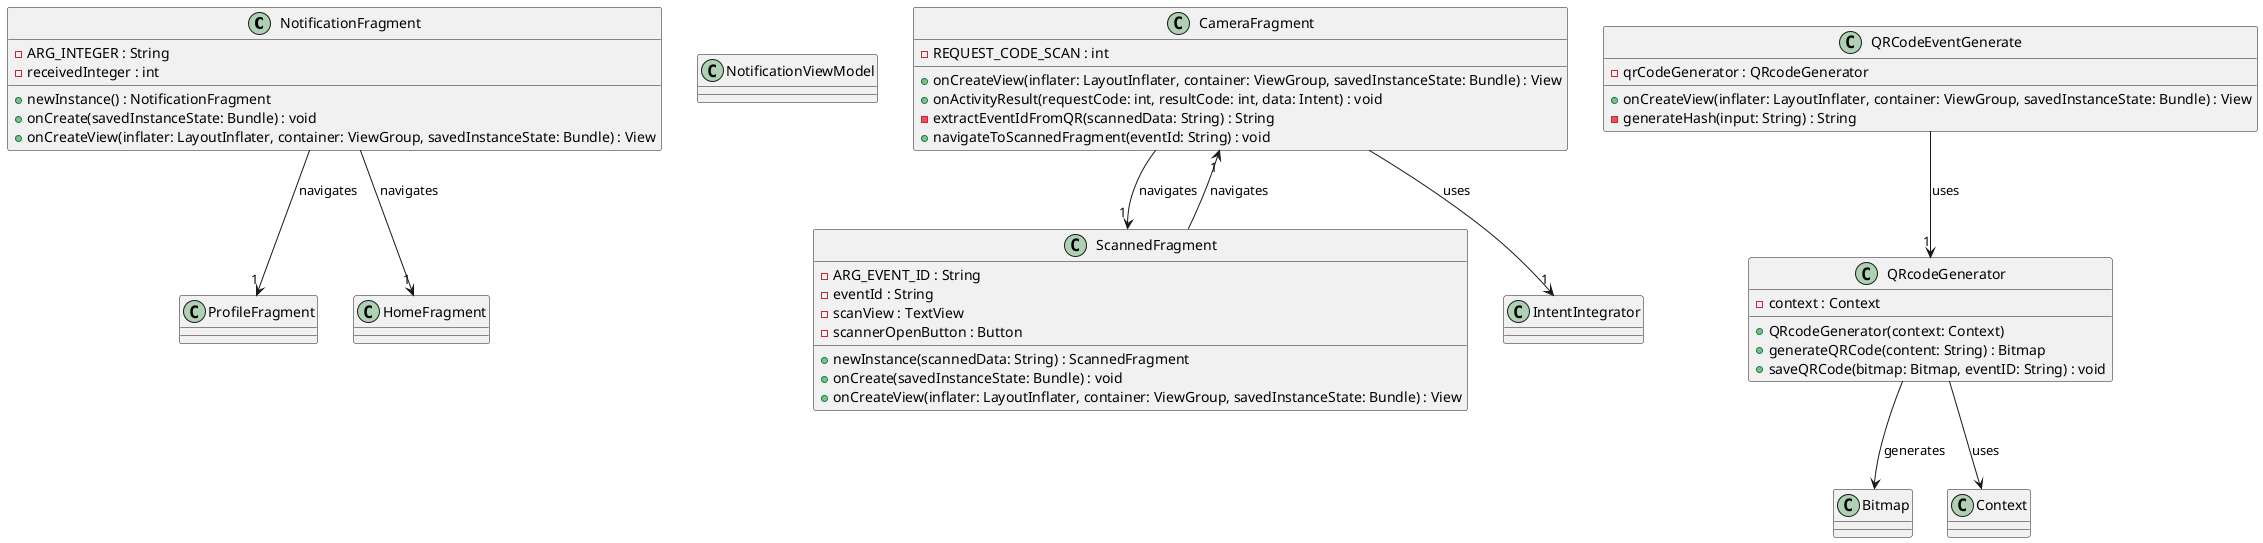 @startuml
class NotificationFragment {
    - ARG_INTEGER : String
    - receivedInteger : int
    + newInstance() : NotificationFragment
    + onCreate(savedInstanceState: Bundle) : void
    + onCreateView(inflater: LayoutInflater, container: ViewGroup, savedInstanceState: Bundle) : View
}

class NotificationViewModel {
}

class CameraFragment {
    - REQUEST_CODE_SCAN : int
    + onCreateView(inflater: LayoutInflater, container: ViewGroup, savedInstanceState: Bundle) : View
    + onActivityResult(requestCode: int, resultCode: int, data: Intent) : void
    - extractEventIdFromQR(scannedData: String) : String
    + navigateToScannedFragment(eventId: String) : void
}

class QRCodeEventGenerate {
    - qrCodeGenerator : QRcodeGenerator
    + onCreateView(inflater: LayoutInflater, container: ViewGroup, savedInstanceState: Bundle) : View
    - generateHash(input: String) : String
}

class QRcodeGenerator {
    - context : Context
    + QRcodeGenerator(context: Context)
    + generateQRCode(content: String) : Bitmap
    + saveQRCode(bitmap: Bitmap, eventID: String) : void
}

class ScannedFragment {
    - ARG_EVENT_ID : String
    - eventId : String
    - scanView : TextView
    - scannerOpenButton : Button
    + newInstance(scannedData: String) : ScannedFragment
    + onCreate(savedInstanceState: Bundle) : void
    + onCreateView(inflater: LayoutInflater, container: ViewGroup, savedInstanceState: Bundle) : View
}

NotificationFragment --> "1" ProfileFragment : navigates
NotificationFragment --> "1" HomeFragment : navigates
CameraFragment --> "1" ScannedFragment : navigates
CameraFragment --> "1" IntentIntegrator : uses
QRCodeEventGenerate --> "1" QRcodeGenerator : uses
QRcodeGenerator --> Bitmap : generates
QRcodeGenerator --> Context : uses
ScannedFragment --> "1" CameraFragment : navigates
@enduml

